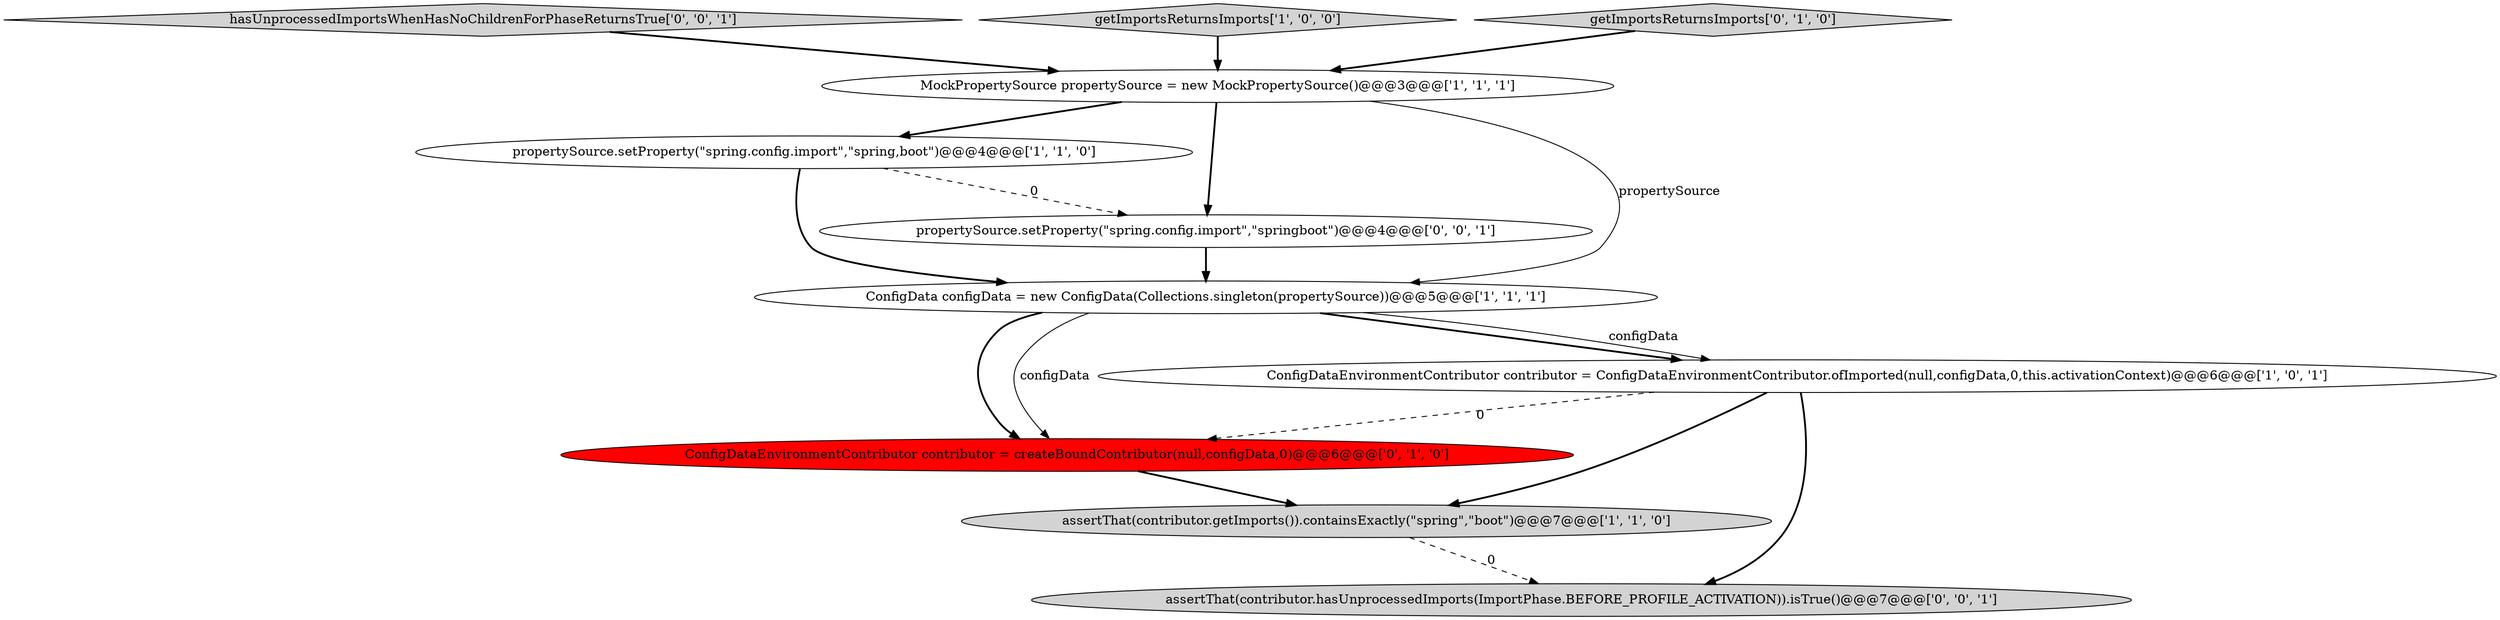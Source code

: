 digraph {
8 [style = filled, label = "assertThat(contributor.hasUnprocessedImports(ImportPhase.BEFORE_PROFILE_ACTIVATION)).isTrue()@@@7@@@['0', '0', '1']", fillcolor = lightgray, shape = ellipse image = "AAA0AAABBB3BBB"];
1 [style = filled, label = "propertySource.setProperty(\"spring.config.import\",\"spring,boot\")@@@4@@@['1', '1', '0']", fillcolor = white, shape = ellipse image = "AAA0AAABBB1BBB"];
10 [style = filled, label = "propertySource.setProperty(\"spring.config.import\",\"springboot\")@@@4@@@['0', '0', '1']", fillcolor = white, shape = ellipse image = "AAA0AAABBB3BBB"];
4 [style = filled, label = "assertThat(contributor.getImports()).containsExactly(\"spring\",\"boot\")@@@7@@@['1', '1', '0']", fillcolor = lightgray, shape = ellipse image = "AAA0AAABBB1BBB"];
9 [style = filled, label = "hasUnprocessedImportsWhenHasNoChildrenForPhaseReturnsTrue['0', '0', '1']", fillcolor = lightgray, shape = diamond image = "AAA0AAABBB3BBB"];
2 [style = filled, label = "getImportsReturnsImports['1', '0', '0']", fillcolor = lightgray, shape = diamond image = "AAA0AAABBB1BBB"];
6 [style = filled, label = "ConfigDataEnvironmentContributor contributor = createBoundContributor(null,configData,0)@@@6@@@['0', '1', '0']", fillcolor = red, shape = ellipse image = "AAA1AAABBB2BBB"];
3 [style = filled, label = "ConfigData configData = new ConfigData(Collections.singleton(propertySource))@@@5@@@['1', '1', '1']", fillcolor = white, shape = ellipse image = "AAA0AAABBB1BBB"];
5 [style = filled, label = "ConfigDataEnvironmentContributor contributor = ConfigDataEnvironmentContributor.ofImported(null,configData,0,this.activationContext)@@@6@@@['1', '0', '1']", fillcolor = white, shape = ellipse image = "AAA0AAABBB1BBB"];
7 [style = filled, label = "getImportsReturnsImports['0', '1', '0']", fillcolor = lightgray, shape = diamond image = "AAA0AAABBB2BBB"];
0 [style = filled, label = "MockPropertySource propertySource = new MockPropertySource()@@@3@@@['1', '1', '1']", fillcolor = white, shape = ellipse image = "AAA0AAABBB1BBB"];
1->3 [style = bold, label=""];
6->4 [style = bold, label=""];
3->6 [style = bold, label=""];
10->3 [style = bold, label=""];
3->5 [style = bold, label=""];
2->0 [style = bold, label=""];
7->0 [style = bold, label=""];
0->10 [style = bold, label=""];
5->8 [style = bold, label=""];
1->10 [style = dashed, label="0"];
9->0 [style = bold, label=""];
5->6 [style = dashed, label="0"];
3->5 [style = solid, label="configData"];
0->1 [style = bold, label=""];
3->6 [style = solid, label="configData"];
0->3 [style = solid, label="propertySource"];
5->4 [style = bold, label=""];
4->8 [style = dashed, label="0"];
}
